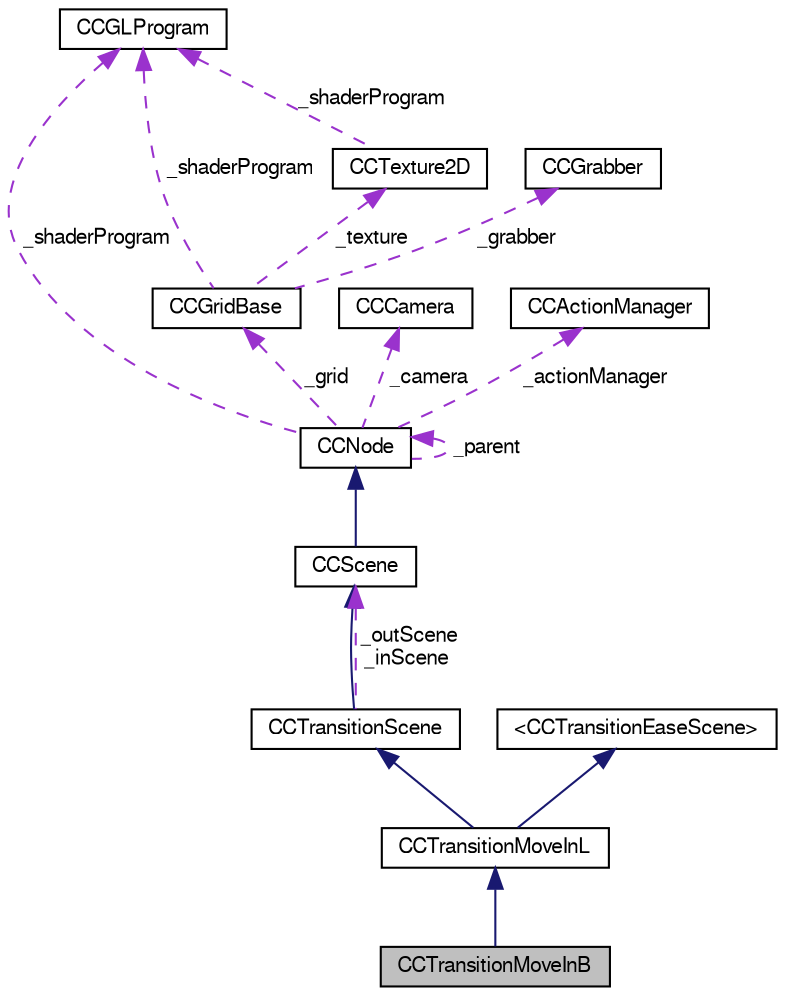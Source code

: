 digraph G
{
  bgcolor="transparent";
  edge [fontname="FreeSans",fontsize="10",labelfontname="FreeSans",labelfontsize="10"];
  node [fontname="FreeSans",fontsize="10",shape=record];
  Node1 [label="CCTransitionMoveInB",height=0.2,width=0.4,color="black", fillcolor="grey75", style="filled" fontcolor="black"];
  Node2 -> Node1 [dir="back",color="midnightblue",fontsize="10",style="solid",fontname="FreeSans"];
  Node2 [label="CCTransitionMoveInL",height=0.2,width=0.4,color="black",URL="$interface_c_c_transition_move_in_l.html"];
  Node3 -> Node2 [dir="back",color="midnightblue",fontsize="10",style="solid",fontname="FreeSans"];
  Node3 [label="CCTransitionScene",height=0.2,width=0.4,color="black",URL="$interface_c_c_transition_scene.html"];
  Node4 -> Node3 [dir="back",color="midnightblue",fontsize="10",style="solid",fontname="FreeSans"];
  Node4 [label="CCScene",height=0.2,width=0.4,color="black",URL="$interface_c_c_scene.html"];
  Node5 -> Node4 [dir="back",color="midnightblue",fontsize="10",style="solid",fontname="FreeSans"];
  Node5 [label="CCNode",height=0.2,width=0.4,color="black",URL="$interface_c_c_node.html"];
  Node5 -> Node5 [dir="back",color="darkorchid3",fontsize="10",style="dashed",label=" _parent" ,fontname="FreeSans"];
  Node6 -> Node5 [dir="back",color="darkorchid3",fontsize="10",style="dashed",label=" _grid" ,fontname="FreeSans"];
  Node6 [label="CCGridBase",height=0.2,width=0.4,color="black",URL="$interface_c_c_grid_base.html"];
  Node7 -> Node6 [dir="back",color="darkorchid3",fontsize="10",style="dashed",label=" _grabber" ,fontname="FreeSans"];
  Node7 [label="CCGrabber",height=0.2,width=0.4,color="black",URL="$interface_c_c_grabber.html"];
  Node8 -> Node6 [dir="back",color="darkorchid3",fontsize="10",style="dashed",label=" _texture" ,fontname="FreeSans"];
  Node8 [label="CCTexture2D",height=0.2,width=0.4,color="black",URL="$interface_c_c_texture2_d.html"];
  Node9 -> Node8 [dir="back",color="darkorchid3",fontsize="10",style="dashed",label=" _shaderProgram" ,fontname="FreeSans"];
  Node9 [label="CCGLProgram",height=0.2,width=0.4,color="black",URL="$interface_c_c_g_l_program.html"];
  Node9 -> Node6 [dir="back",color="darkorchid3",fontsize="10",style="dashed",label=" _shaderProgram" ,fontname="FreeSans"];
  Node10 -> Node5 [dir="back",color="darkorchid3",fontsize="10",style="dashed",label=" _camera" ,fontname="FreeSans"];
  Node10 [label="CCCamera",height=0.2,width=0.4,color="black",URL="$interface_c_c_camera.html"];
  Node9 -> Node5 [dir="back",color="darkorchid3",fontsize="10",style="dashed",label=" _shaderProgram" ,fontname="FreeSans"];
  Node11 -> Node5 [dir="back",color="darkorchid3",fontsize="10",style="dashed",label=" _actionManager" ,fontname="FreeSans"];
  Node11 [label="CCActionManager",height=0.2,width=0.4,color="black",URL="$interface_c_c_action_manager.html"];
  Node4 -> Node3 [dir="back",color="darkorchid3",fontsize="10",style="dashed",label=" _outScene\n_inScene" ,fontname="FreeSans"];
  Node12 -> Node2 [dir="back",color="midnightblue",fontsize="10",style="solid",fontname="FreeSans"];
  Node12 [label="\<CCTransitionEaseScene\>",height=0.2,width=0.4,color="black",URL="$protocol_c_c_transition_ease_scene-p.html"];
}
